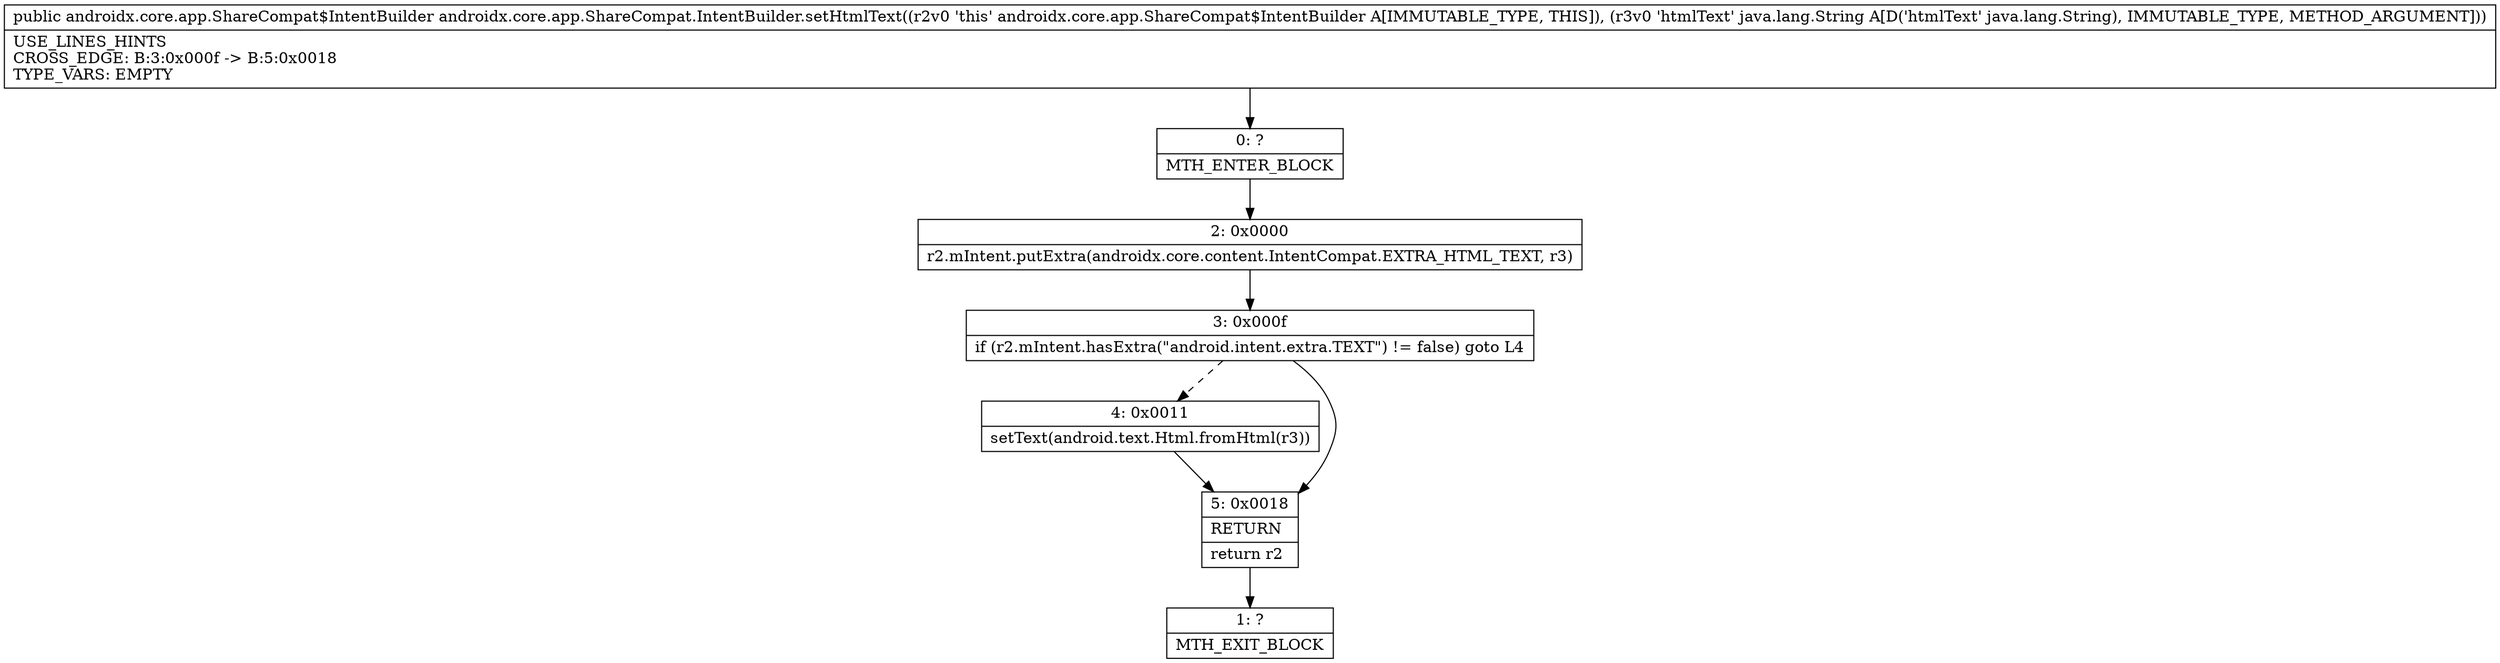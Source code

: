 digraph "CFG forandroidx.core.app.ShareCompat.IntentBuilder.setHtmlText(Ljava\/lang\/String;)Landroidx\/core\/app\/ShareCompat$IntentBuilder;" {
Node_0 [shape=record,label="{0\:\ ?|MTH_ENTER_BLOCK\l}"];
Node_2 [shape=record,label="{2\:\ 0x0000|r2.mIntent.putExtra(androidx.core.content.IntentCompat.EXTRA_HTML_TEXT, r3)\l}"];
Node_3 [shape=record,label="{3\:\ 0x000f|if (r2.mIntent.hasExtra(\"android.intent.extra.TEXT\") != false) goto L4\l}"];
Node_4 [shape=record,label="{4\:\ 0x0011|setText(android.text.Html.fromHtml(r3))\l}"];
Node_5 [shape=record,label="{5\:\ 0x0018|RETURN\l|return r2\l}"];
Node_1 [shape=record,label="{1\:\ ?|MTH_EXIT_BLOCK\l}"];
MethodNode[shape=record,label="{public androidx.core.app.ShareCompat$IntentBuilder androidx.core.app.ShareCompat.IntentBuilder.setHtmlText((r2v0 'this' androidx.core.app.ShareCompat$IntentBuilder A[IMMUTABLE_TYPE, THIS]), (r3v0 'htmlText' java.lang.String A[D('htmlText' java.lang.String), IMMUTABLE_TYPE, METHOD_ARGUMENT]))  | USE_LINES_HINTS\lCROSS_EDGE: B:3:0x000f \-\> B:5:0x0018\lTYPE_VARS: EMPTY\l}"];
MethodNode -> Node_0;Node_0 -> Node_2;
Node_2 -> Node_3;
Node_3 -> Node_4[style=dashed];
Node_3 -> Node_5;
Node_4 -> Node_5;
Node_5 -> Node_1;
}


